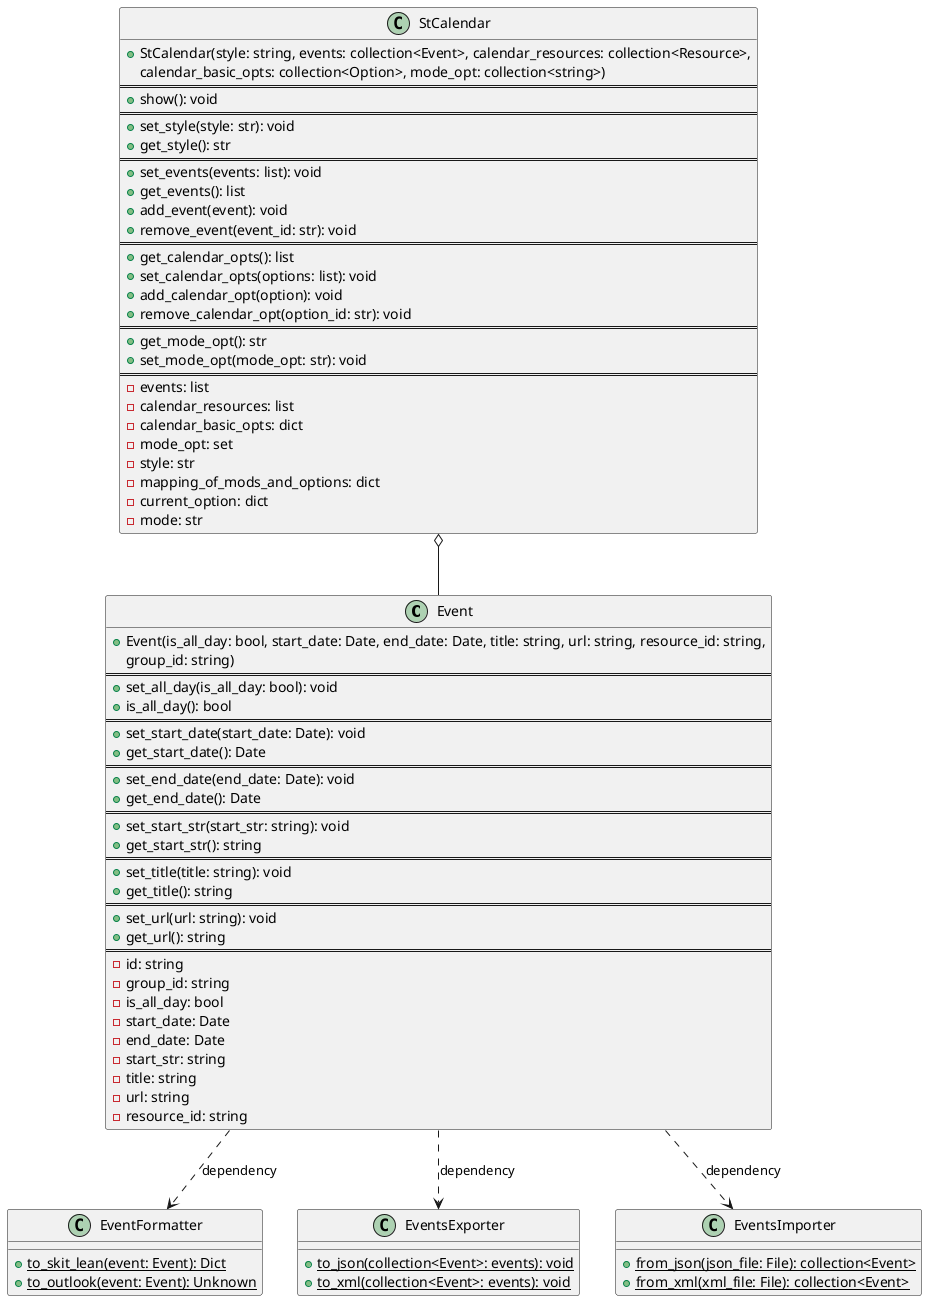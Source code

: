 @startuml
class Event{
    + Event(is_all_day: bool, start_date: Date, end_date: Date, title: string, url: string, resource_id: string,
        group_id: string)
    ===
    + set_all_day(is_all_day: bool): void
    + is_all_day(): bool
    ===
    + set_start_date(start_date: Date): void
    + get_start_date(): Date
    ===
    + set_end_date(end_date: Date): void
    + get_end_date(): Date
    ===
    + set_start_str(start_str: string): void
    + get_start_str(): string
    ===
    + set_title(title: string): void
    + get_title(): string
    ===
    + set_url(url: string): void
    + get_url(): string
    ===
    - id: string
    - group_id: string
    - is_all_day: bool
    - start_date: Date
    - end_date: Date
    - start_str: string
    - title: string
    - url: string
    - resource_id: string
}


class EventFormatter{
    {static} + to_skit_lean(event: Event): Dict
    {static} + to_outlook(event: Event): Unknown
}

class EventsExporter{
    {static} + to_json(collection<Event>: events): void
    {static} + to_xml(collection<Event>: events): void
}

class EventsImporter{
    {static} + from_json(json_file: File): collection<Event>
    {static} + from_xml(xml_file: File): collection<Event>
}

class StCalendar {
    +StCalendar(style: string, events: collection<Event>, calendar_resources: collection<Resource>,
    calendar_basic_opts: collection<Option>, mode_opt: collection<string>)
    ===
    +show(): void
    ===
    +set_style(style: str): void
    +get_style(): str
    ===
    +set_events(events: list): void
    +get_events(): list
    +add_event(event): void
    +remove_event(event_id: str): void
    ===
    +get_calendar_opts(): list
    +set_calendar_opts(options: list): void
    +add_calendar_opt(option): void
    +remove_calendar_opt(option_id: str): void
    ===
    +get_mode_opt(): str
    +set_mode_opt(mode_opt: str): void
    ===
    -events: list
    -calendar_resources: list
    -calendar_basic_opts: dict
    -mode_opt: set
    -style: str
    -mapping_of_mods_and_options: dict
    -current_option: dict
    -mode: str
}



StCalendar o-- Event
Event ..> EventFormatter : dependency
Event ..> EventsExporter : dependency
Event ..> EventsImporter : dependency
@enduml